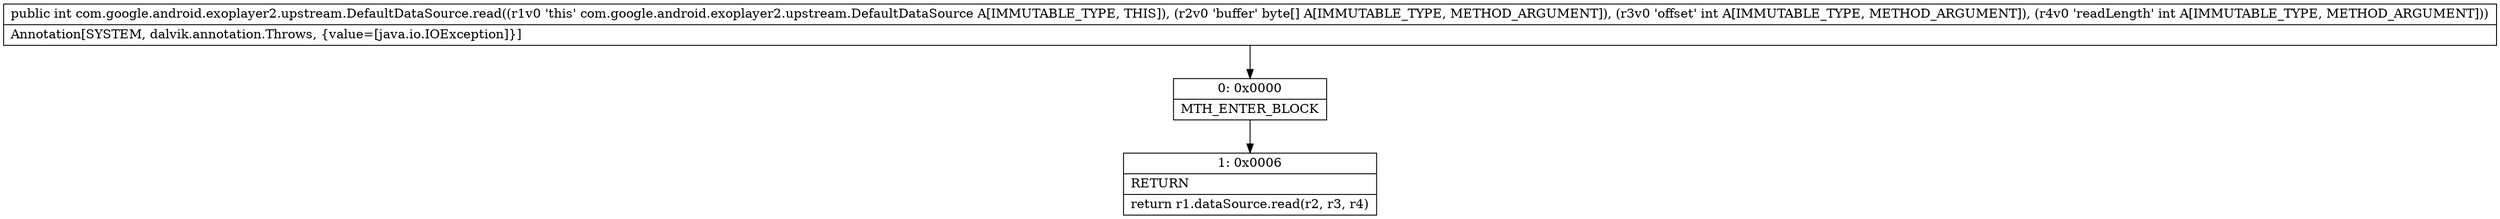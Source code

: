 digraph "CFG forcom.google.android.exoplayer2.upstream.DefaultDataSource.read([BII)I" {
Node_0 [shape=record,label="{0\:\ 0x0000|MTH_ENTER_BLOCK\l}"];
Node_1 [shape=record,label="{1\:\ 0x0006|RETURN\l|return r1.dataSource.read(r2, r3, r4)\l}"];
MethodNode[shape=record,label="{public int com.google.android.exoplayer2.upstream.DefaultDataSource.read((r1v0 'this' com.google.android.exoplayer2.upstream.DefaultDataSource A[IMMUTABLE_TYPE, THIS]), (r2v0 'buffer' byte[] A[IMMUTABLE_TYPE, METHOD_ARGUMENT]), (r3v0 'offset' int A[IMMUTABLE_TYPE, METHOD_ARGUMENT]), (r4v0 'readLength' int A[IMMUTABLE_TYPE, METHOD_ARGUMENT]))  | Annotation[SYSTEM, dalvik.annotation.Throws, \{value=[java.io.IOException]\}]\l}"];
MethodNode -> Node_0;
Node_0 -> Node_1;
}

